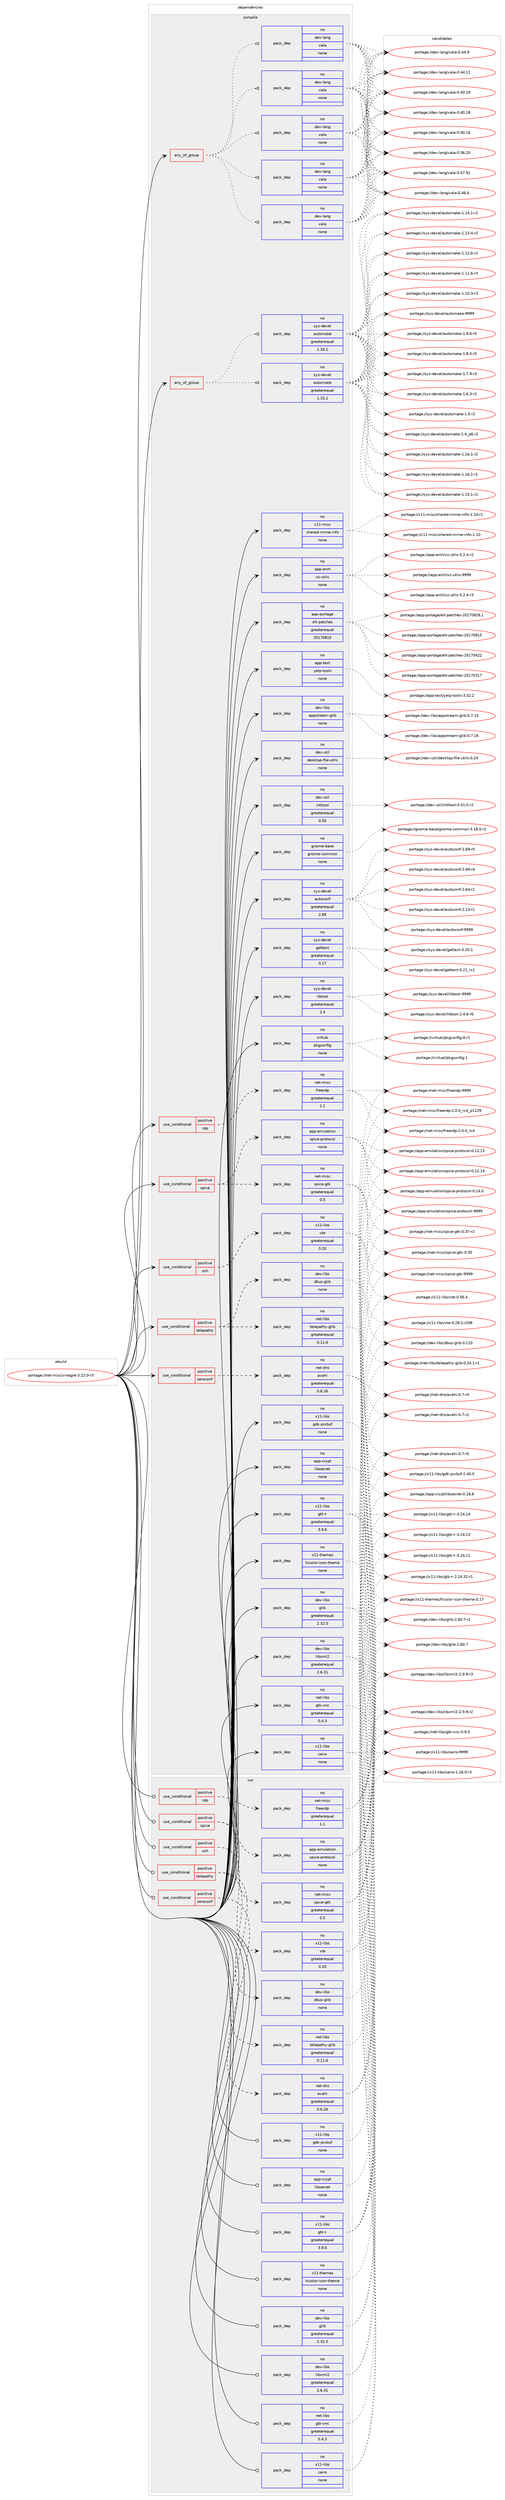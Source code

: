 digraph prolog {

# *************
# Graph options
# *************

newrank=true;
concentrate=true;
compound=true;
graph [rankdir=LR,fontname=Helvetica,fontsize=10,ranksep=1.5];#, ranksep=2.5, nodesep=0.2];
edge  [arrowhead=vee];
node  [fontname=Helvetica,fontsize=10];

# **********
# The ebuild
# **********

subgraph cluster_leftcol {
color=gray;
rank=same;
label=<<i>ebuild</i>>;
id [label="portage://net-misc/vinagre-3.22.0-r3", color=red, width=4, href="../net-misc/vinagre-3.22.0-r3.svg"];
}

# ****************
# The dependencies
# ****************

subgraph cluster_midcol {
color=gray;
label=<<i>dependencies</i>>;
subgraph cluster_compile {
fillcolor="#eeeeee";
style=filled;
label=<<i>compile</i>>;
subgraph any1869 {
dependency117417 [label=<<TABLE BORDER="0" CELLBORDER="1" CELLSPACING="0" CELLPADDING="4"><TR><TD CELLPADDING="10">any_of_group</TD></TR></TABLE>>, shape=none, color=red];subgraph pack91497 {
dependency117418 [label=<<TABLE BORDER="0" CELLBORDER="1" CELLSPACING="0" CELLPADDING="4" WIDTH="220"><TR><TD ROWSPAN="6" CELLPADDING="30">pack_dep</TD></TR><TR><TD WIDTH="110">no</TD></TR><TR><TD>dev-lang</TD></TR><TR><TD>vala</TD></TR><TR><TD>none</TD></TR><TR><TD></TD></TR></TABLE>>, shape=none, color=blue];
}
dependency117417:e -> dependency117418:w [weight=20,style="dotted",arrowhead="oinv"];
subgraph pack91498 {
dependency117419 [label=<<TABLE BORDER="0" CELLBORDER="1" CELLSPACING="0" CELLPADDING="4" WIDTH="220"><TR><TD ROWSPAN="6" CELLPADDING="30">pack_dep</TD></TR><TR><TD WIDTH="110">no</TD></TR><TR><TD>dev-lang</TD></TR><TR><TD>vala</TD></TR><TR><TD>none</TD></TR><TR><TD></TD></TR></TABLE>>, shape=none, color=blue];
}
dependency117417:e -> dependency117419:w [weight=20,style="dotted",arrowhead="oinv"];
subgraph pack91499 {
dependency117420 [label=<<TABLE BORDER="0" CELLBORDER="1" CELLSPACING="0" CELLPADDING="4" WIDTH="220"><TR><TD ROWSPAN="6" CELLPADDING="30">pack_dep</TD></TR><TR><TD WIDTH="110">no</TD></TR><TR><TD>dev-lang</TD></TR><TR><TD>vala</TD></TR><TR><TD>none</TD></TR><TR><TD></TD></TR></TABLE>>, shape=none, color=blue];
}
dependency117417:e -> dependency117420:w [weight=20,style="dotted",arrowhead="oinv"];
subgraph pack91500 {
dependency117421 [label=<<TABLE BORDER="0" CELLBORDER="1" CELLSPACING="0" CELLPADDING="4" WIDTH="220"><TR><TD ROWSPAN="6" CELLPADDING="30">pack_dep</TD></TR><TR><TD WIDTH="110">no</TD></TR><TR><TD>dev-lang</TD></TR><TR><TD>vala</TD></TR><TR><TD>none</TD></TR><TR><TD></TD></TR></TABLE>>, shape=none, color=blue];
}
dependency117417:e -> dependency117421:w [weight=20,style="dotted",arrowhead="oinv"];
subgraph pack91501 {
dependency117422 [label=<<TABLE BORDER="0" CELLBORDER="1" CELLSPACING="0" CELLPADDING="4" WIDTH="220"><TR><TD ROWSPAN="6" CELLPADDING="30">pack_dep</TD></TR><TR><TD WIDTH="110">no</TD></TR><TR><TD>dev-lang</TD></TR><TR><TD>vala</TD></TR><TR><TD>none</TD></TR><TR><TD></TD></TR></TABLE>>, shape=none, color=blue];
}
dependency117417:e -> dependency117422:w [weight=20,style="dotted",arrowhead="oinv"];
}
id:e -> dependency117417:w [weight=20,style="solid",arrowhead="vee"];
subgraph any1870 {
dependency117423 [label=<<TABLE BORDER="0" CELLBORDER="1" CELLSPACING="0" CELLPADDING="4"><TR><TD CELLPADDING="10">any_of_group</TD></TR></TABLE>>, shape=none, color=red];subgraph pack91502 {
dependency117424 [label=<<TABLE BORDER="0" CELLBORDER="1" CELLSPACING="0" CELLPADDING="4" WIDTH="220"><TR><TD ROWSPAN="6" CELLPADDING="30">pack_dep</TD></TR><TR><TD WIDTH="110">no</TD></TR><TR><TD>sys-devel</TD></TR><TR><TD>automake</TD></TR><TR><TD>greaterequal</TD></TR><TR><TD>1.16.1</TD></TR></TABLE>>, shape=none, color=blue];
}
dependency117423:e -> dependency117424:w [weight=20,style="dotted",arrowhead="oinv"];
subgraph pack91503 {
dependency117425 [label=<<TABLE BORDER="0" CELLBORDER="1" CELLSPACING="0" CELLPADDING="4" WIDTH="220"><TR><TD ROWSPAN="6" CELLPADDING="30">pack_dep</TD></TR><TR><TD WIDTH="110">no</TD></TR><TR><TD>sys-devel</TD></TR><TR><TD>automake</TD></TR><TR><TD>greaterequal</TD></TR><TR><TD>1.15.1</TD></TR></TABLE>>, shape=none, color=blue];
}
dependency117423:e -> dependency117425:w [weight=20,style="dotted",arrowhead="oinv"];
}
id:e -> dependency117423:w [weight=20,style="solid",arrowhead="vee"];
subgraph cond23948 {
dependency117426 [label=<<TABLE BORDER="0" CELLBORDER="1" CELLSPACING="0" CELLPADDING="4"><TR><TD ROWSPAN="3" CELLPADDING="10">use_conditional</TD></TR><TR><TD>positive</TD></TR><TR><TD>rdp</TD></TR></TABLE>>, shape=none, color=red];
subgraph pack91504 {
dependency117427 [label=<<TABLE BORDER="0" CELLBORDER="1" CELLSPACING="0" CELLPADDING="4" WIDTH="220"><TR><TD ROWSPAN="6" CELLPADDING="30">pack_dep</TD></TR><TR><TD WIDTH="110">no</TD></TR><TR><TD>net-misc</TD></TR><TR><TD>freerdp</TD></TR><TR><TD>greaterequal</TD></TR><TR><TD>1.1</TD></TR></TABLE>>, shape=none, color=blue];
}
dependency117426:e -> dependency117427:w [weight=20,style="dashed",arrowhead="vee"];
}
id:e -> dependency117426:w [weight=20,style="solid",arrowhead="vee"];
subgraph cond23949 {
dependency117428 [label=<<TABLE BORDER="0" CELLBORDER="1" CELLSPACING="0" CELLPADDING="4"><TR><TD ROWSPAN="3" CELLPADDING="10">use_conditional</TD></TR><TR><TD>positive</TD></TR><TR><TD>spice</TD></TR></TABLE>>, shape=none, color=red];
subgraph pack91505 {
dependency117429 [label=<<TABLE BORDER="0" CELLBORDER="1" CELLSPACING="0" CELLPADDING="4" WIDTH="220"><TR><TD ROWSPAN="6" CELLPADDING="30">pack_dep</TD></TR><TR><TD WIDTH="110">no</TD></TR><TR><TD>app-emulation</TD></TR><TR><TD>spice-protocol</TD></TR><TR><TD>none</TD></TR><TR><TD></TD></TR></TABLE>>, shape=none, color=blue];
}
dependency117428:e -> dependency117429:w [weight=20,style="dashed",arrowhead="vee"];
subgraph pack91506 {
dependency117430 [label=<<TABLE BORDER="0" CELLBORDER="1" CELLSPACING="0" CELLPADDING="4" WIDTH="220"><TR><TD ROWSPAN="6" CELLPADDING="30">pack_dep</TD></TR><TR><TD WIDTH="110">no</TD></TR><TR><TD>net-misc</TD></TR><TR><TD>spice-gtk</TD></TR><TR><TD>greaterequal</TD></TR><TR><TD>0.5</TD></TR></TABLE>>, shape=none, color=blue];
}
dependency117428:e -> dependency117430:w [weight=20,style="dashed",arrowhead="vee"];
}
id:e -> dependency117428:w [weight=20,style="solid",arrowhead="vee"];
subgraph cond23950 {
dependency117431 [label=<<TABLE BORDER="0" CELLBORDER="1" CELLSPACING="0" CELLPADDING="4"><TR><TD ROWSPAN="3" CELLPADDING="10">use_conditional</TD></TR><TR><TD>positive</TD></TR><TR><TD>ssh</TD></TR></TABLE>>, shape=none, color=red];
subgraph pack91507 {
dependency117432 [label=<<TABLE BORDER="0" CELLBORDER="1" CELLSPACING="0" CELLPADDING="4" WIDTH="220"><TR><TD ROWSPAN="6" CELLPADDING="30">pack_dep</TD></TR><TR><TD WIDTH="110">no</TD></TR><TR><TD>x11-libs</TD></TR><TR><TD>vte</TD></TR><TR><TD>greaterequal</TD></TR><TR><TD>0.20</TD></TR></TABLE>>, shape=none, color=blue];
}
dependency117431:e -> dependency117432:w [weight=20,style="dashed",arrowhead="vee"];
}
id:e -> dependency117431:w [weight=20,style="solid",arrowhead="vee"];
subgraph cond23951 {
dependency117433 [label=<<TABLE BORDER="0" CELLBORDER="1" CELLSPACING="0" CELLPADDING="4"><TR><TD ROWSPAN="3" CELLPADDING="10">use_conditional</TD></TR><TR><TD>positive</TD></TR><TR><TD>telepathy</TD></TR></TABLE>>, shape=none, color=red];
subgraph pack91508 {
dependency117434 [label=<<TABLE BORDER="0" CELLBORDER="1" CELLSPACING="0" CELLPADDING="4" WIDTH="220"><TR><TD ROWSPAN="6" CELLPADDING="30">pack_dep</TD></TR><TR><TD WIDTH="110">no</TD></TR><TR><TD>dev-libs</TD></TR><TR><TD>dbus-glib</TD></TR><TR><TD>none</TD></TR><TR><TD></TD></TR></TABLE>>, shape=none, color=blue];
}
dependency117433:e -> dependency117434:w [weight=20,style="dashed",arrowhead="vee"];
subgraph pack91509 {
dependency117435 [label=<<TABLE BORDER="0" CELLBORDER="1" CELLSPACING="0" CELLPADDING="4" WIDTH="220"><TR><TD ROWSPAN="6" CELLPADDING="30">pack_dep</TD></TR><TR><TD WIDTH="110">no</TD></TR><TR><TD>net-libs</TD></TR><TR><TD>telepathy-glib</TD></TR><TR><TD>greaterequal</TD></TR><TR><TD>0.11.6</TD></TR></TABLE>>, shape=none, color=blue];
}
dependency117433:e -> dependency117435:w [weight=20,style="dashed",arrowhead="vee"];
}
id:e -> dependency117433:w [weight=20,style="solid",arrowhead="vee"];
subgraph cond23952 {
dependency117436 [label=<<TABLE BORDER="0" CELLBORDER="1" CELLSPACING="0" CELLPADDING="4"><TR><TD ROWSPAN="3" CELLPADDING="10">use_conditional</TD></TR><TR><TD>positive</TD></TR><TR><TD>zeroconf</TD></TR></TABLE>>, shape=none, color=red];
subgraph pack91510 {
dependency117437 [label=<<TABLE BORDER="0" CELLBORDER="1" CELLSPACING="0" CELLPADDING="4" WIDTH="220"><TR><TD ROWSPAN="6" CELLPADDING="30">pack_dep</TD></TR><TR><TD WIDTH="110">no</TD></TR><TR><TD>net-dns</TD></TR><TR><TD>avahi</TD></TR><TR><TD>greaterequal</TD></TR><TR><TD>0.6.26</TD></TR></TABLE>>, shape=none, color=blue];
}
dependency117436:e -> dependency117437:w [weight=20,style="dashed",arrowhead="vee"];
}
id:e -> dependency117436:w [weight=20,style="solid",arrowhead="vee"];
subgraph pack91511 {
dependency117438 [label=<<TABLE BORDER="0" CELLBORDER="1" CELLSPACING="0" CELLPADDING="4" WIDTH="220"><TR><TD ROWSPAN="6" CELLPADDING="30">pack_dep</TD></TR><TR><TD WIDTH="110">no</TD></TR><TR><TD>app-arch</TD></TR><TR><TD>xz-utils</TD></TR><TR><TD>none</TD></TR><TR><TD></TD></TR></TABLE>>, shape=none, color=blue];
}
id:e -> dependency117438:w [weight=20,style="solid",arrowhead="vee"];
subgraph pack91512 {
dependency117439 [label=<<TABLE BORDER="0" CELLBORDER="1" CELLSPACING="0" CELLPADDING="4" WIDTH="220"><TR><TD ROWSPAN="6" CELLPADDING="30">pack_dep</TD></TR><TR><TD WIDTH="110">no</TD></TR><TR><TD>app-crypt</TD></TR><TR><TD>libsecret</TD></TR><TR><TD>none</TD></TR><TR><TD></TD></TR></TABLE>>, shape=none, color=blue];
}
id:e -> dependency117439:w [weight=20,style="solid",arrowhead="vee"];
subgraph pack91513 {
dependency117440 [label=<<TABLE BORDER="0" CELLBORDER="1" CELLSPACING="0" CELLPADDING="4" WIDTH="220"><TR><TD ROWSPAN="6" CELLPADDING="30">pack_dep</TD></TR><TR><TD WIDTH="110">no</TD></TR><TR><TD>app-portage</TD></TR><TR><TD>elt-patches</TD></TR><TR><TD>greaterequal</TD></TR><TR><TD>20170815</TD></TR></TABLE>>, shape=none, color=blue];
}
id:e -> dependency117440:w [weight=20,style="solid",arrowhead="vee"];
subgraph pack91514 {
dependency117441 [label=<<TABLE BORDER="0" CELLBORDER="1" CELLSPACING="0" CELLPADDING="4" WIDTH="220"><TR><TD ROWSPAN="6" CELLPADDING="30">pack_dep</TD></TR><TR><TD WIDTH="110">no</TD></TR><TR><TD>app-text</TD></TR><TR><TD>yelp-tools</TD></TR><TR><TD>none</TD></TR><TR><TD></TD></TR></TABLE>>, shape=none, color=blue];
}
id:e -> dependency117441:w [weight=20,style="solid",arrowhead="vee"];
subgraph pack91515 {
dependency117442 [label=<<TABLE BORDER="0" CELLBORDER="1" CELLSPACING="0" CELLPADDING="4" WIDTH="220"><TR><TD ROWSPAN="6" CELLPADDING="30">pack_dep</TD></TR><TR><TD WIDTH="110">no</TD></TR><TR><TD>dev-libs</TD></TR><TR><TD>appstream-glib</TD></TR><TR><TD>none</TD></TR><TR><TD></TD></TR></TABLE>>, shape=none, color=blue];
}
id:e -> dependency117442:w [weight=20,style="solid",arrowhead="vee"];
subgraph pack91516 {
dependency117443 [label=<<TABLE BORDER="0" CELLBORDER="1" CELLSPACING="0" CELLPADDING="4" WIDTH="220"><TR><TD ROWSPAN="6" CELLPADDING="30">pack_dep</TD></TR><TR><TD WIDTH="110">no</TD></TR><TR><TD>dev-libs</TD></TR><TR><TD>glib</TD></TR><TR><TD>greaterequal</TD></TR><TR><TD>2.32.0</TD></TR></TABLE>>, shape=none, color=blue];
}
id:e -> dependency117443:w [weight=20,style="solid",arrowhead="vee"];
subgraph pack91517 {
dependency117444 [label=<<TABLE BORDER="0" CELLBORDER="1" CELLSPACING="0" CELLPADDING="4" WIDTH="220"><TR><TD ROWSPAN="6" CELLPADDING="30">pack_dep</TD></TR><TR><TD WIDTH="110">no</TD></TR><TR><TD>dev-libs</TD></TR><TR><TD>libxml2</TD></TR><TR><TD>greaterequal</TD></TR><TR><TD>2.6.31</TD></TR></TABLE>>, shape=none, color=blue];
}
id:e -> dependency117444:w [weight=20,style="solid",arrowhead="vee"];
subgraph pack91518 {
dependency117445 [label=<<TABLE BORDER="0" CELLBORDER="1" CELLSPACING="0" CELLPADDING="4" WIDTH="220"><TR><TD ROWSPAN="6" CELLPADDING="30">pack_dep</TD></TR><TR><TD WIDTH="110">no</TD></TR><TR><TD>dev-util</TD></TR><TR><TD>desktop-file-utils</TD></TR><TR><TD>none</TD></TR><TR><TD></TD></TR></TABLE>>, shape=none, color=blue];
}
id:e -> dependency117445:w [weight=20,style="solid",arrowhead="vee"];
subgraph pack91519 {
dependency117446 [label=<<TABLE BORDER="0" CELLBORDER="1" CELLSPACING="0" CELLPADDING="4" WIDTH="220"><TR><TD ROWSPAN="6" CELLPADDING="30">pack_dep</TD></TR><TR><TD WIDTH="110">no</TD></TR><TR><TD>dev-util</TD></TR><TR><TD>intltool</TD></TR><TR><TD>greaterequal</TD></TR><TR><TD>0.50</TD></TR></TABLE>>, shape=none, color=blue];
}
id:e -> dependency117446:w [weight=20,style="solid",arrowhead="vee"];
subgraph pack91520 {
dependency117447 [label=<<TABLE BORDER="0" CELLBORDER="1" CELLSPACING="0" CELLPADDING="4" WIDTH="220"><TR><TD ROWSPAN="6" CELLPADDING="30">pack_dep</TD></TR><TR><TD WIDTH="110">no</TD></TR><TR><TD>gnome-base</TD></TR><TR><TD>gnome-common</TD></TR><TR><TD>none</TD></TR><TR><TD></TD></TR></TABLE>>, shape=none, color=blue];
}
id:e -> dependency117447:w [weight=20,style="solid",arrowhead="vee"];
subgraph pack91521 {
dependency117448 [label=<<TABLE BORDER="0" CELLBORDER="1" CELLSPACING="0" CELLPADDING="4" WIDTH="220"><TR><TD ROWSPAN="6" CELLPADDING="30">pack_dep</TD></TR><TR><TD WIDTH="110">no</TD></TR><TR><TD>net-libs</TD></TR><TR><TD>gtk-vnc</TD></TR><TR><TD>greaterequal</TD></TR><TR><TD>0.4.3</TD></TR></TABLE>>, shape=none, color=blue];
}
id:e -> dependency117448:w [weight=20,style="solid",arrowhead="vee"];
subgraph pack91522 {
dependency117449 [label=<<TABLE BORDER="0" CELLBORDER="1" CELLSPACING="0" CELLPADDING="4" WIDTH="220"><TR><TD ROWSPAN="6" CELLPADDING="30">pack_dep</TD></TR><TR><TD WIDTH="110">no</TD></TR><TR><TD>sys-devel</TD></TR><TR><TD>autoconf</TD></TR><TR><TD>greaterequal</TD></TR><TR><TD>2.69</TD></TR></TABLE>>, shape=none, color=blue];
}
id:e -> dependency117449:w [weight=20,style="solid",arrowhead="vee"];
subgraph pack91523 {
dependency117450 [label=<<TABLE BORDER="0" CELLBORDER="1" CELLSPACING="0" CELLPADDING="4" WIDTH="220"><TR><TD ROWSPAN="6" CELLPADDING="30">pack_dep</TD></TR><TR><TD WIDTH="110">no</TD></TR><TR><TD>sys-devel</TD></TR><TR><TD>gettext</TD></TR><TR><TD>greaterequal</TD></TR><TR><TD>0.17</TD></TR></TABLE>>, shape=none, color=blue];
}
id:e -> dependency117450:w [weight=20,style="solid",arrowhead="vee"];
subgraph pack91524 {
dependency117451 [label=<<TABLE BORDER="0" CELLBORDER="1" CELLSPACING="0" CELLPADDING="4" WIDTH="220"><TR><TD ROWSPAN="6" CELLPADDING="30">pack_dep</TD></TR><TR><TD WIDTH="110">no</TD></TR><TR><TD>sys-devel</TD></TR><TR><TD>libtool</TD></TR><TR><TD>greaterequal</TD></TR><TR><TD>2.4</TD></TR></TABLE>>, shape=none, color=blue];
}
id:e -> dependency117451:w [weight=20,style="solid",arrowhead="vee"];
subgraph pack91525 {
dependency117452 [label=<<TABLE BORDER="0" CELLBORDER="1" CELLSPACING="0" CELLPADDING="4" WIDTH="220"><TR><TD ROWSPAN="6" CELLPADDING="30">pack_dep</TD></TR><TR><TD WIDTH="110">no</TD></TR><TR><TD>virtual</TD></TR><TR><TD>pkgconfig</TD></TR><TR><TD>none</TD></TR><TR><TD></TD></TR></TABLE>>, shape=none, color=blue];
}
id:e -> dependency117452:w [weight=20,style="solid",arrowhead="vee"];
subgraph pack91526 {
dependency117453 [label=<<TABLE BORDER="0" CELLBORDER="1" CELLSPACING="0" CELLPADDING="4" WIDTH="220"><TR><TD ROWSPAN="6" CELLPADDING="30">pack_dep</TD></TR><TR><TD WIDTH="110">no</TD></TR><TR><TD>x11-libs</TD></TR><TR><TD>cairo</TD></TR><TR><TD>none</TD></TR><TR><TD></TD></TR></TABLE>>, shape=none, color=blue];
}
id:e -> dependency117453:w [weight=20,style="solid",arrowhead="vee"];
subgraph pack91527 {
dependency117454 [label=<<TABLE BORDER="0" CELLBORDER="1" CELLSPACING="0" CELLPADDING="4" WIDTH="220"><TR><TD ROWSPAN="6" CELLPADDING="30">pack_dep</TD></TR><TR><TD WIDTH="110">no</TD></TR><TR><TD>x11-libs</TD></TR><TR><TD>gdk-pixbuf</TD></TR><TR><TD>none</TD></TR><TR><TD></TD></TR></TABLE>>, shape=none, color=blue];
}
id:e -> dependency117454:w [weight=20,style="solid",arrowhead="vee"];
subgraph pack91528 {
dependency117455 [label=<<TABLE BORDER="0" CELLBORDER="1" CELLSPACING="0" CELLPADDING="4" WIDTH="220"><TR><TD ROWSPAN="6" CELLPADDING="30">pack_dep</TD></TR><TR><TD WIDTH="110">no</TD></TR><TR><TD>x11-libs</TD></TR><TR><TD>gtk+</TD></TR><TR><TD>greaterequal</TD></TR><TR><TD>3.9.6</TD></TR></TABLE>>, shape=none, color=blue];
}
id:e -> dependency117455:w [weight=20,style="solid",arrowhead="vee"];
subgraph pack91529 {
dependency117456 [label=<<TABLE BORDER="0" CELLBORDER="1" CELLSPACING="0" CELLPADDING="4" WIDTH="220"><TR><TD ROWSPAN="6" CELLPADDING="30">pack_dep</TD></TR><TR><TD WIDTH="110">no</TD></TR><TR><TD>x11-misc</TD></TR><TR><TD>shared-mime-info</TD></TR><TR><TD>none</TD></TR><TR><TD></TD></TR></TABLE>>, shape=none, color=blue];
}
id:e -> dependency117456:w [weight=20,style="solid",arrowhead="vee"];
subgraph pack91530 {
dependency117457 [label=<<TABLE BORDER="0" CELLBORDER="1" CELLSPACING="0" CELLPADDING="4" WIDTH="220"><TR><TD ROWSPAN="6" CELLPADDING="30">pack_dep</TD></TR><TR><TD WIDTH="110">no</TD></TR><TR><TD>x11-themes</TD></TR><TR><TD>hicolor-icon-theme</TD></TR><TR><TD>none</TD></TR><TR><TD></TD></TR></TABLE>>, shape=none, color=blue];
}
id:e -> dependency117457:w [weight=20,style="solid",arrowhead="vee"];
}
subgraph cluster_compileandrun {
fillcolor="#eeeeee";
style=filled;
label=<<i>compile and run</i>>;
}
subgraph cluster_run {
fillcolor="#eeeeee";
style=filled;
label=<<i>run</i>>;
subgraph cond23953 {
dependency117458 [label=<<TABLE BORDER="0" CELLBORDER="1" CELLSPACING="0" CELLPADDING="4"><TR><TD ROWSPAN="3" CELLPADDING="10">use_conditional</TD></TR><TR><TD>positive</TD></TR><TR><TD>rdp</TD></TR></TABLE>>, shape=none, color=red];
subgraph pack91531 {
dependency117459 [label=<<TABLE BORDER="0" CELLBORDER="1" CELLSPACING="0" CELLPADDING="4" WIDTH="220"><TR><TD ROWSPAN="6" CELLPADDING="30">pack_dep</TD></TR><TR><TD WIDTH="110">no</TD></TR><TR><TD>net-misc</TD></TR><TR><TD>freerdp</TD></TR><TR><TD>greaterequal</TD></TR><TR><TD>1.1</TD></TR></TABLE>>, shape=none, color=blue];
}
dependency117458:e -> dependency117459:w [weight=20,style="dashed",arrowhead="vee"];
}
id:e -> dependency117458:w [weight=20,style="solid",arrowhead="odot"];
subgraph cond23954 {
dependency117460 [label=<<TABLE BORDER="0" CELLBORDER="1" CELLSPACING="0" CELLPADDING="4"><TR><TD ROWSPAN="3" CELLPADDING="10">use_conditional</TD></TR><TR><TD>positive</TD></TR><TR><TD>spice</TD></TR></TABLE>>, shape=none, color=red];
subgraph pack91532 {
dependency117461 [label=<<TABLE BORDER="0" CELLBORDER="1" CELLSPACING="0" CELLPADDING="4" WIDTH="220"><TR><TD ROWSPAN="6" CELLPADDING="30">pack_dep</TD></TR><TR><TD WIDTH="110">no</TD></TR><TR><TD>app-emulation</TD></TR><TR><TD>spice-protocol</TD></TR><TR><TD>none</TD></TR><TR><TD></TD></TR></TABLE>>, shape=none, color=blue];
}
dependency117460:e -> dependency117461:w [weight=20,style="dashed",arrowhead="vee"];
subgraph pack91533 {
dependency117462 [label=<<TABLE BORDER="0" CELLBORDER="1" CELLSPACING="0" CELLPADDING="4" WIDTH="220"><TR><TD ROWSPAN="6" CELLPADDING="30">pack_dep</TD></TR><TR><TD WIDTH="110">no</TD></TR><TR><TD>net-misc</TD></TR><TR><TD>spice-gtk</TD></TR><TR><TD>greaterequal</TD></TR><TR><TD>0.5</TD></TR></TABLE>>, shape=none, color=blue];
}
dependency117460:e -> dependency117462:w [weight=20,style="dashed",arrowhead="vee"];
}
id:e -> dependency117460:w [weight=20,style="solid",arrowhead="odot"];
subgraph cond23955 {
dependency117463 [label=<<TABLE BORDER="0" CELLBORDER="1" CELLSPACING="0" CELLPADDING="4"><TR><TD ROWSPAN="3" CELLPADDING="10">use_conditional</TD></TR><TR><TD>positive</TD></TR><TR><TD>ssh</TD></TR></TABLE>>, shape=none, color=red];
subgraph pack91534 {
dependency117464 [label=<<TABLE BORDER="0" CELLBORDER="1" CELLSPACING="0" CELLPADDING="4" WIDTH="220"><TR><TD ROWSPAN="6" CELLPADDING="30">pack_dep</TD></TR><TR><TD WIDTH="110">no</TD></TR><TR><TD>x11-libs</TD></TR><TR><TD>vte</TD></TR><TR><TD>greaterequal</TD></TR><TR><TD>0.20</TD></TR></TABLE>>, shape=none, color=blue];
}
dependency117463:e -> dependency117464:w [weight=20,style="dashed",arrowhead="vee"];
}
id:e -> dependency117463:w [weight=20,style="solid",arrowhead="odot"];
subgraph cond23956 {
dependency117465 [label=<<TABLE BORDER="0" CELLBORDER="1" CELLSPACING="0" CELLPADDING="4"><TR><TD ROWSPAN="3" CELLPADDING="10">use_conditional</TD></TR><TR><TD>positive</TD></TR><TR><TD>telepathy</TD></TR></TABLE>>, shape=none, color=red];
subgraph pack91535 {
dependency117466 [label=<<TABLE BORDER="0" CELLBORDER="1" CELLSPACING="0" CELLPADDING="4" WIDTH="220"><TR><TD ROWSPAN="6" CELLPADDING="30">pack_dep</TD></TR><TR><TD WIDTH="110">no</TD></TR><TR><TD>dev-libs</TD></TR><TR><TD>dbus-glib</TD></TR><TR><TD>none</TD></TR><TR><TD></TD></TR></TABLE>>, shape=none, color=blue];
}
dependency117465:e -> dependency117466:w [weight=20,style="dashed",arrowhead="vee"];
subgraph pack91536 {
dependency117467 [label=<<TABLE BORDER="0" CELLBORDER="1" CELLSPACING="0" CELLPADDING="4" WIDTH="220"><TR><TD ROWSPAN="6" CELLPADDING="30">pack_dep</TD></TR><TR><TD WIDTH="110">no</TD></TR><TR><TD>net-libs</TD></TR><TR><TD>telepathy-glib</TD></TR><TR><TD>greaterequal</TD></TR><TR><TD>0.11.6</TD></TR></TABLE>>, shape=none, color=blue];
}
dependency117465:e -> dependency117467:w [weight=20,style="dashed",arrowhead="vee"];
}
id:e -> dependency117465:w [weight=20,style="solid",arrowhead="odot"];
subgraph cond23957 {
dependency117468 [label=<<TABLE BORDER="0" CELLBORDER="1" CELLSPACING="0" CELLPADDING="4"><TR><TD ROWSPAN="3" CELLPADDING="10">use_conditional</TD></TR><TR><TD>positive</TD></TR><TR><TD>zeroconf</TD></TR></TABLE>>, shape=none, color=red];
subgraph pack91537 {
dependency117469 [label=<<TABLE BORDER="0" CELLBORDER="1" CELLSPACING="0" CELLPADDING="4" WIDTH="220"><TR><TD ROWSPAN="6" CELLPADDING="30">pack_dep</TD></TR><TR><TD WIDTH="110">no</TD></TR><TR><TD>net-dns</TD></TR><TR><TD>avahi</TD></TR><TR><TD>greaterequal</TD></TR><TR><TD>0.6.26</TD></TR></TABLE>>, shape=none, color=blue];
}
dependency117468:e -> dependency117469:w [weight=20,style="dashed",arrowhead="vee"];
}
id:e -> dependency117468:w [weight=20,style="solid",arrowhead="odot"];
subgraph pack91538 {
dependency117470 [label=<<TABLE BORDER="0" CELLBORDER="1" CELLSPACING="0" CELLPADDING="4" WIDTH="220"><TR><TD ROWSPAN="6" CELLPADDING="30">pack_dep</TD></TR><TR><TD WIDTH="110">no</TD></TR><TR><TD>app-crypt</TD></TR><TR><TD>libsecret</TD></TR><TR><TD>none</TD></TR><TR><TD></TD></TR></TABLE>>, shape=none, color=blue];
}
id:e -> dependency117470:w [weight=20,style="solid",arrowhead="odot"];
subgraph pack91539 {
dependency117471 [label=<<TABLE BORDER="0" CELLBORDER="1" CELLSPACING="0" CELLPADDING="4" WIDTH="220"><TR><TD ROWSPAN="6" CELLPADDING="30">pack_dep</TD></TR><TR><TD WIDTH="110">no</TD></TR><TR><TD>dev-libs</TD></TR><TR><TD>glib</TD></TR><TR><TD>greaterequal</TD></TR><TR><TD>2.32.0</TD></TR></TABLE>>, shape=none, color=blue];
}
id:e -> dependency117471:w [weight=20,style="solid",arrowhead="odot"];
subgraph pack91540 {
dependency117472 [label=<<TABLE BORDER="0" CELLBORDER="1" CELLSPACING="0" CELLPADDING="4" WIDTH="220"><TR><TD ROWSPAN="6" CELLPADDING="30">pack_dep</TD></TR><TR><TD WIDTH="110">no</TD></TR><TR><TD>dev-libs</TD></TR><TR><TD>libxml2</TD></TR><TR><TD>greaterequal</TD></TR><TR><TD>2.6.31</TD></TR></TABLE>>, shape=none, color=blue];
}
id:e -> dependency117472:w [weight=20,style="solid",arrowhead="odot"];
subgraph pack91541 {
dependency117473 [label=<<TABLE BORDER="0" CELLBORDER="1" CELLSPACING="0" CELLPADDING="4" WIDTH="220"><TR><TD ROWSPAN="6" CELLPADDING="30">pack_dep</TD></TR><TR><TD WIDTH="110">no</TD></TR><TR><TD>net-libs</TD></TR><TR><TD>gtk-vnc</TD></TR><TR><TD>greaterequal</TD></TR><TR><TD>0.4.3</TD></TR></TABLE>>, shape=none, color=blue];
}
id:e -> dependency117473:w [weight=20,style="solid",arrowhead="odot"];
subgraph pack91542 {
dependency117474 [label=<<TABLE BORDER="0" CELLBORDER="1" CELLSPACING="0" CELLPADDING="4" WIDTH="220"><TR><TD ROWSPAN="6" CELLPADDING="30">pack_dep</TD></TR><TR><TD WIDTH="110">no</TD></TR><TR><TD>x11-libs</TD></TR><TR><TD>cairo</TD></TR><TR><TD>none</TD></TR><TR><TD></TD></TR></TABLE>>, shape=none, color=blue];
}
id:e -> dependency117474:w [weight=20,style="solid",arrowhead="odot"];
subgraph pack91543 {
dependency117475 [label=<<TABLE BORDER="0" CELLBORDER="1" CELLSPACING="0" CELLPADDING="4" WIDTH="220"><TR><TD ROWSPAN="6" CELLPADDING="30">pack_dep</TD></TR><TR><TD WIDTH="110">no</TD></TR><TR><TD>x11-libs</TD></TR><TR><TD>gdk-pixbuf</TD></TR><TR><TD>none</TD></TR><TR><TD></TD></TR></TABLE>>, shape=none, color=blue];
}
id:e -> dependency117475:w [weight=20,style="solid",arrowhead="odot"];
subgraph pack91544 {
dependency117476 [label=<<TABLE BORDER="0" CELLBORDER="1" CELLSPACING="0" CELLPADDING="4" WIDTH="220"><TR><TD ROWSPAN="6" CELLPADDING="30">pack_dep</TD></TR><TR><TD WIDTH="110">no</TD></TR><TR><TD>x11-libs</TD></TR><TR><TD>gtk+</TD></TR><TR><TD>greaterequal</TD></TR><TR><TD>3.9.6</TD></TR></TABLE>>, shape=none, color=blue];
}
id:e -> dependency117476:w [weight=20,style="solid",arrowhead="odot"];
subgraph pack91545 {
dependency117477 [label=<<TABLE BORDER="0" CELLBORDER="1" CELLSPACING="0" CELLPADDING="4" WIDTH="220"><TR><TD ROWSPAN="6" CELLPADDING="30">pack_dep</TD></TR><TR><TD WIDTH="110">no</TD></TR><TR><TD>x11-themes</TD></TR><TR><TD>hicolor-icon-theme</TD></TR><TR><TD>none</TD></TR><TR><TD></TD></TR></TABLE>>, shape=none, color=blue];
}
id:e -> dependency117477:w [weight=20,style="solid",arrowhead="odot"];
}
}

# **************
# The candidates
# **************

subgraph cluster_choices {
rank=same;
color=gray;
label=<<i>candidates</i>>;

subgraph choice91497 {
color=black;
nodesep=1;
choice10010111845108971101034711897108974548465255465749 [label="portage://dev-lang/vala-0.47.91", color=red, width=4,href="../dev-lang/vala-0.47.91.svg"];
choice100101118451089711010347118971089745484652544654 [label="portage://dev-lang/vala-0.46.6", color=red, width=4,href="../dev-lang/vala-0.46.6.svg"];
choice100101118451089711010347118971089745484652524657 [label="portage://dev-lang/vala-0.44.9", color=red, width=4,href="../dev-lang/vala-0.44.9.svg"];
choice10010111845108971101034711897108974548465252464949 [label="portage://dev-lang/vala-0.44.11", color=red, width=4,href="../dev-lang/vala-0.44.11.svg"];
choice10010111845108971101034711897108974548465248464957 [label="portage://dev-lang/vala-0.40.19", color=red, width=4,href="../dev-lang/vala-0.40.19.svg"];
choice10010111845108971101034711897108974548465248464956 [label="portage://dev-lang/vala-0.40.18", color=red, width=4,href="../dev-lang/vala-0.40.18.svg"];
choice10010111845108971101034711897108974548465248464954 [label="portage://dev-lang/vala-0.40.16", color=red, width=4,href="../dev-lang/vala-0.40.16.svg"];
choice10010111845108971101034711897108974548465154465048 [label="portage://dev-lang/vala-0.36.20", color=red, width=4,href="../dev-lang/vala-0.36.20.svg"];
dependency117418:e -> choice10010111845108971101034711897108974548465255465749:w [style=dotted,weight="100"];
dependency117418:e -> choice100101118451089711010347118971089745484652544654:w [style=dotted,weight="100"];
dependency117418:e -> choice100101118451089711010347118971089745484652524657:w [style=dotted,weight="100"];
dependency117418:e -> choice10010111845108971101034711897108974548465252464949:w [style=dotted,weight="100"];
dependency117418:e -> choice10010111845108971101034711897108974548465248464957:w [style=dotted,weight="100"];
dependency117418:e -> choice10010111845108971101034711897108974548465248464956:w [style=dotted,weight="100"];
dependency117418:e -> choice10010111845108971101034711897108974548465248464954:w [style=dotted,weight="100"];
dependency117418:e -> choice10010111845108971101034711897108974548465154465048:w [style=dotted,weight="100"];
}
subgraph choice91498 {
color=black;
nodesep=1;
choice10010111845108971101034711897108974548465255465749 [label="portage://dev-lang/vala-0.47.91", color=red, width=4,href="../dev-lang/vala-0.47.91.svg"];
choice100101118451089711010347118971089745484652544654 [label="portage://dev-lang/vala-0.46.6", color=red, width=4,href="../dev-lang/vala-0.46.6.svg"];
choice100101118451089711010347118971089745484652524657 [label="portage://dev-lang/vala-0.44.9", color=red, width=4,href="../dev-lang/vala-0.44.9.svg"];
choice10010111845108971101034711897108974548465252464949 [label="portage://dev-lang/vala-0.44.11", color=red, width=4,href="../dev-lang/vala-0.44.11.svg"];
choice10010111845108971101034711897108974548465248464957 [label="portage://dev-lang/vala-0.40.19", color=red, width=4,href="../dev-lang/vala-0.40.19.svg"];
choice10010111845108971101034711897108974548465248464956 [label="portage://dev-lang/vala-0.40.18", color=red, width=4,href="../dev-lang/vala-0.40.18.svg"];
choice10010111845108971101034711897108974548465248464954 [label="portage://dev-lang/vala-0.40.16", color=red, width=4,href="../dev-lang/vala-0.40.16.svg"];
choice10010111845108971101034711897108974548465154465048 [label="portage://dev-lang/vala-0.36.20", color=red, width=4,href="../dev-lang/vala-0.36.20.svg"];
dependency117419:e -> choice10010111845108971101034711897108974548465255465749:w [style=dotted,weight="100"];
dependency117419:e -> choice100101118451089711010347118971089745484652544654:w [style=dotted,weight="100"];
dependency117419:e -> choice100101118451089711010347118971089745484652524657:w [style=dotted,weight="100"];
dependency117419:e -> choice10010111845108971101034711897108974548465252464949:w [style=dotted,weight="100"];
dependency117419:e -> choice10010111845108971101034711897108974548465248464957:w [style=dotted,weight="100"];
dependency117419:e -> choice10010111845108971101034711897108974548465248464956:w [style=dotted,weight="100"];
dependency117419:e -> choice10010111845108971101034711897108974548465248464954:w [style=dotted,weight="100"];
dependency117419:e -> choice10010111845108971101034711897108974548465154465048:w [style=dotted,weight="100"];
}
subgraph choice91499 {
color=black;
nodesep=1;
choice10010111845108971101034711897108974548465255465749 [label="portage://dev-lang/vala-0.47.91", color=red, width=4,href="../dev-lang/vala-0.47.91.svg"];
choice100101118451089711010347118971089745484652544654 [label="portage://dev-lang/vala-0.46.6", color=red, width=4,href="../dev-lang/vala-0.46.6.svg"];
choice100101118451089711010347118971089745484652524657 [label="portage://dev-lang/vala-0.44.9", color=red, width=4,href="../dev-lang/vala-0.44.9.svg"];
choice10010111845108971101034711897108974548465252464949 [label="portage://dev-lang/vala-0.44.11", color=red, width=4,href="../dev-lang/vala-0.44.11.svg"];
choice10010111845108971101034711897108974548465248464957 [label="portage://dev-lang/vala-0.40.19", color=red, width=4,href="../dev-lang/vala-0.40.19.svg"];
choice10010111845108971101034711897108974548465248464956 [label="portage://dev-lang/vala-0.40.18", color=red, width=4,href="../dev-lang/vala-0.40.18.svg"];
choice10010111845108971101034711897108974548465248464954 [label="portage://dev-lang/vala-0.40.16", color=red, width=4,href="../dev-lang/vala-0.40.16.svg"];
choice10010111845108971101034711897108974548465154465048 [label="portage://dev-lang/vala-0.36.20", color=red, width=4,href="../dev-lang/vala-0.36.20.svg"];
dependency117420:e -> choice10010111845108971101034711897108974548465255465749:w [style=dotted,weight="100"];
dependency117420:e -> choice100101118451089711010347118971089745484652544654:w [style=dotted,weight="100"];
dependency117420:e -> choice100101118451089711010347118971089745484652524657:w [style=dotted,weight="100"];
dependency117420:e -> choice10010111845108971101034711897108974548465252464949:w [style=dotted,weight="100"];
dependency117420:e -> choice10010111845108971101034711897108974548465248464957:w [style=dotted,weight="100"];
dependency117420:e -> choice10010111845108971101034711897108974548465248464956:w [style=dotted,weight="100"];
dependency117420:e -> choice10010111845108971101034711897108974548465248464954:w [style=dotted,weight="100"];
dependency117420:e -> choice10010111845108971101034711897108974548465154465048:w [style=dotted,weight="100"];
}
subgraph choice91500 {
color=black;
nodesep=1;
choice10010111845108971101034711897108974548465255465749 [label="portage://dev-lang/vala-0.47.91", color=red, width=4,href="../dev-lang/vala-0.47.91.svg"];
choice100101118451089711010347118971089745484652544654 [label="portage://dev-lang/vala-0.46.6", color=red, width=4,href="../dev-lang/vala-0.46.6.svg"];
choice100101118451089711010347118971089745484652524657 [label="portage://dev-lang/vala-0.44.9", color=red, width=4,href="../dev-lang/vala-0.44.9.svg"];
choice10010111845108971101034711897108974548465252464949 [label="portage://dev-lang/vala-0.44.11", color=red, width=4,href="../dev-lang/vala-0.44.11.svg"];
choice10010111845108971101034711897108974548465248464957 [label="portage://dev-lang/vala-0.40.19", color=red, width=4,href="../dev-lang/vala-0.40.19.svg"];
choice10010111845108971101034711897108974548465248464956 [label="portage://dev-lang/vala-0.40.18", color=red, width=4,href="../dev-lang/vala-0.40.18.svg"];
choice10010111845108971101034711897108974548465248464954 [label="portage://dev-lang/vala-0.40.16", color=red, width=4,href="../dev-lang/vala-0.40.16.svg"];
choice10010111845108971101034711897108974548465154465048 [label="portage://dev-lang/vala-0.36.20", color=red, width=4,href="../dev-lang/vala-0.36.20.svg"];
dependency117421:e -> choice10010111845108971101034711897108974548465255465749:w [style=dotted,weight="100"];
dependency117421:e -> choice100101118451089711010347118971089745484652544654:w [style=dotted,weight="100"];
dependency117421:e -> choice100101118451089711010347118971089745484652524657:w [style=dotted,weight="100"];
dependency117421:e -> choice10010111845108971101034711897108974548465252464949:w [style=dotted,weight="100"];
dependency117421:e -> choice10010111845108971101034711897108974548465248464957:w [style=dotted,weight="100"];
dependency117421:e -> choice10010111845108971101034711897108974548465248464956:w [style=dotted,weight="100"];
dependency117421:e -> choice10010111845108971101034711897108974548465248464954:w [style=dotted,weight="100"];
dependency117421:e -> choice10010111845108971101034711897108974548465154465048:w [style=dotted,weight="100"];
}
subgraph choice91501 {
color=black;
nodesep=1;
choice10010111845108971101034711897108974548465255465749 [label="portage://dev-lang/vala-0.47.91", color=red, width=4,href="../dev-lang/vala-0.47.91.svg"];
choice100101118451089711010347118971089745484652544654 [label="portage://dev-lang/vala-0.46.6", color=red, width=4,href="../dev-lang/vala-0.46.6.svg"];
choice100101118451089711010347118971089745484652524657 [label="portage://dev-lang/vala-0.44.9", color=red, width=4,href="../dev-lang/vala-0.44.9.svg"];
choice10010111845108971101034711897108974548465252464949 [label="portage://dev-lang/vala-0.44.11", color=red, width=4,href="../dev-lang/vala-0.44.11.svg"];
choice10010111845108971101034711897108974548465248464957 [label="portage://dev-lang/vala-0.40.19", color=red, width=4,href="../dev-lang/vala-0.40.19.svg"];
choice10010111845108971101034711897108974548465248464956 [label="portage://dev-lang/vala-0.40.18", color=red, width=4,href="../dev-lang/vala-0.40.18.svg"];
choice10010111845108971101034711897108974548465248464954 [label="portage://dev-lang/vala-0.40.16", color=red, width=4,href="../dev-lang/vala-0.40.16.svg"];
choice10010111845108971101034711897108974548465154465048 [label="portage://dev-lang/vala-0.36.20", color=red, width=4,href="../dev-lang/vala-0.36.20.svg"];
dependency117422:e -> choice10010111845108971101034711897108974548465255465749:w [style=dotted,weight="100"];
dependency117422:e -> choice100101118451089711010347118971089745484652544654:w [style=dotted,weight="100"];
dependency117422:e -> choice100101118451089711010347118971089745484652524657:w [style=dotted,weight="100"];
dependency117422:e -> choice10010111845108971101034711897108974548465252464949:w [style=dotted,weight="100"];
dependency117422:e -> choice10010111845108971101034711897108974548465248464957:w [style=dotted,weight="100"];
dependency117422:e -> choice10010111845108971101034711897108974548465248464956:w [style=dotted,weight="100"];
dependency117422:e -> choice10010111845108971101034711897108974548465248464954:w [style=dotted,weight="100"];
dependency117422:e -> choice10010111845108971101034711897108974548465154465048:w [style=dotted,weight="100"];
}
subgraph choice91502 {
color=black;
nodesep=1;
choice115121115451001011181011084797117116111109971071014557575757 [label="portage://sys-devel/automake-9999", color=red, width=4,href="../sys-devel/automake-9999.svg"];
choice115121115451001011181011084797117116111109971071014549465746544511453 [label="portage://sys-devel/automake-1.9.6-r5", color=red, width=4,href="../sys-devel/automake-1.9.6-r5.svg"];
choice115121115451001011181011084797117116111109971071014549465646534511453 [label="portage://sys-devel/automake-1.8.5-r5", color=red, width=4,href="../sys-devel/automake-1.8.5-r5.svg"];
choice115121115451001011181011084797117116111109971071014549465546574511451 [label="portage://sys-devel/automake-1.7.9-r3", color=red, width=4,href="../sys-devel/automake-1.7.9-r3.svg"];
choice115121115451001011181011084797117116111109971071014549465446514511450 [label="portage://sys-devel/automake-1.6.3-r2", color=red, width=4,href="../sys-devel/automake-1.6.3-r2.svg"];
choice11512111545100101118101108479711711611110997107101454946534511450 [label="portage://sys-devel/automake-1.5-r2", color=red, width=4,href="../sys-devel/automake-1.5-r2.svg"];
choice115121115451001011181011084797117116111109971071014549465295112544511450 [label="portage://sys-devel/automake-1.4_p6-r2", color=red, width=4,href="../sys-devel/automake-1.4_p6-r2.svg"];
choice11512111545100101118101108479711711611110997107101454946495446494511450 [label="portage://sys-devel/automake-1.16.1-r2", color=red, width=4,href="../sys-devel/automake-1.16.1-r2.svg"];
choice11512111545100101118101108479711711611110997107101454946495446494511449 [label="portage://sys-devel/automake-1.16.1-r1", color=red, width=4,href="../sys-devel/automake-1.16.1-r1.svg"];
choice11512111545100101118101108479711711611110997107101454946495346494511450 [label="portage://sys-devel/automake-1.15.1-r2", color=red, width=4,href="../sys-devel/automake-1.15.1-r2.svg"];
choice11512111545100101118101108479711711611110997107101454946495246494511450 [label="portage://sys-devel/automake-1.14.1-r2", color=red, width=4,href="../sys-devel/automake-1.14.1-r2.svg"];
choice11512111545100101118101108479711711611110997107101454946495146524511450 [label="portage://sys-devel/automake-1.13.4-r2", color=red, width=4,href="../sys-devel/automake-1.13.4-r2.svg"];
choice11512111545100101118101108479711711611110997107101454946495046544511450 [label="portage://sys-devel/automake-1.12.6-r2", color=red, width=4,href="../sys-devel/automake-1.12.6-r2.svg"];
choice11512111545100101118101108479711711611110997107101454946494946544511451 [label="portage://sys-devel/automake-1.11.6-r3", color=red, width=4,href="../sys-devel/automake-1.11.6-r3.svg"];
choice11512111545100101118101108479711711611110997107101454946494846514511451 [label="portage://sys-devel/automake-1.10.3-r3", color=red, width=4,href="../sys-devel/automake-1.10.3-r3.svg"];
dependency117424:e -> choice115121115451001011181011084797117116111109971071014557575757:w [style=dotted,weight="100"];
dependency117424:e -> choice115121115451001011181011084797117116111109971071014549465746544511453:w [style=dotted,weight="100"];
dependency117424:e -> choice115121115451001011181011084797117116111109971071014549465646534511453:w [style=dotted,weight="100"];
dependency117424:e -> choice115121115451001011181011084797117116111109971071014549465546574511451:w [style=dotted,weight="100"];
dependency117424:e -> choice115121115451001011181011084797117116111109971071014549465446514511450:w [style=dotted,weight="100"];
dependency117424:e -> choice11512111545100101118101108479711711611110997107101454946534511450:w [style=dotted,weight="100"];
dependency117424:e -> choice115121115451001011181011084797117116111109971071014549465295112544511450:w [style=dotted,weight="100"];
dependency117424:e -> choice11512111545100101118101108479711711611110997107101454946495446494511450:w [style=dotted,weight="100"];
dependency117424:e -> choice11512111545100101118101108479711711611110997107101454946495446494511449:w [style=dotted,weight="100"];
dependency117424:e -> choice11512111545100101118101108479711711611110997107101454946495346494511450:w [style=dotted,weight="100"];
dependency117424:e -> choice11512111545100101118101108479711711611110997107101454946495246494511450:w [style=dotted,weight="100"];
dependency117424:e -> choice11512111545100101118101108479711711611110997107101454946495146524511450:w [style=dotted,weight="100"];
dependency117424:e -> choice11512111545100101118101108479711711611110997107101454946495046544511450:w [style=dotted,weight="100"];
dependency117424:e -> choice11512111545100101118101108479711711611110997107101454946494946544511451:w [style=dotted,weight="100"];
dependency117424:e -> choice11512111545100101118101108479711711611110997107101454946494846514511451:w [style=dotted,weight="100"];
}
subgraph choice91503 {
color=black;
nodesep=1;
choice115121115451001011181011084797117116111109971071014557575757 [label="portage://sys-devel/automake-9999", color=red, width=4,href="../sys-devel/automake-9999.svg"];
choice115121115451001011181011084797117116111109971071014549465746544511453 [label="portage://sys-devel/automake-1.9.6-r5", color=red, width=4,href="../sys-devel/automake-1.9.6-r5.svg"];
choice115121115451001011181011084797117116111109971071014549465646534511453 [label="portage://sys-devel/automake-1.8.5-r5", color=red, width=4,href="../sys-devel/automake-1.8.5-r5.svg"];
choice115121115451001011181011084797117116111109971071014549465546574511451 [label="portage://sys-devel/automake-1.7.9-r3", color=red, width=4,href="../sys-devel/automake-1.7.9-r3.svg"];
choice115121115451001011181011084797117116111109971071014549465446514511450 [label="portage://sys-devel/automake-1.6.3-r2", color=red, width=4,href="../sys-devel/automake-1.6.3-r2.svg"];
choice11512111545100101118101108479711711611110997107101454946534511450 [label="portage://sys-devel/automake-1.5-r2", color=red, width=4,href="../sys-devel/automake-1.5-r2.svg"];
choice115121115451001011181011084797117116111109971071014549465295112544511450 [label="portage://sys-devel/automake-1.4_p6-r2", color=red, width=4,href="../sys-devel/automake-1.4_p6-r2.svg"];
choice11512111545100101118101108479711711611110997107101454946495446494511450 [label="portage://sys-devel/automake-1.16.1-r2", color=red, width=4,href="../sys-devel/automake-1.16.1-r2.svg"];
choice11512111545100101118101108479711711611110997107101454946495446494511449 [label="portage://sys-devel/automake-1.16.1-r1", color=red, width=4,href="../sys-devel/automake-1.16.1-r1.svg"];
choice11512111545100101118101108479711711611110997107101454946495346494511450 [label="portage://sys-devel/automake-1.15.1-r2", color=red, width=4,href="../sys-devel/automake-1.15.1-r2.svg"];
choice11512111545100101118101108479711711611110997107101454946495246494511450 [label="portage://sys-devel/automake-1.14.1-r2", color=red, width=4,href="../sys-devel/automake-1.14.1-r2.svg"];
choice11512111545100101118101108479711711611110997107101454946495146524511450 [label="portage://sys-devel/automake-1.13.4-r2", color=red, width=4,href="../sys-devel/automake-1.13.4-r2.svg"];
choice11512111545100101118101108479711711611110997107101454946495046544511450 [label="portage://sys-devel/automake-1.12.6-r2", color=red, width=4,href="../sys-devel/automake-1.12.6-r2.svg"];
choice11512111545100101118101108479711711611110997107101454946494946544511451 [label="portage://sys-devel/automake-1.11.6-r3", color=red, width=4,href="../sys-devel/automake-1.11.6-r3.svg"];
choice11512111545100101118101108479711711611110997107101454946494846514511451 [label="portage://sys-devel/automake-1.10.3-r3", color=red, width=4,href="../sys-devel/automake-1.10.3-r3.svg"];
dependency117425:e -> choice115121115451001011181011084797117116111109971071014557575757:w [style=dotted,weight="100"];
dependency117425:e -> choice115121115451001011181011084797117116111109971071014549465746544511453:w [style=dotted,weight="100"];
dependency117425:e -> choice115121115451001011181011084797117116111109971071014549465646534511453:w [style=dotted,weight="100"];
dependency117425:e -> choice115121115451001011181011084797117116111109971071014549465546574511451:w [style=dotted,weight="100"];
dependency117425:e -> choice115121115451001011181011084797117116111109971071014549465446514511450:w [style=dotted,weight="100"];
dependency117425:e -> choice11512111545100101118101108479711711611110997107101454946534511450:w [style=dotted,weight="100"];
dependency117425:e -> choice115121115451001011181011084797117116111109971071014549465295112544511450:w [style=dotted,weight="100"];
dependency117425:e -> choice11512111545100101118101108479711711611110997107101454946495446494511450:w [style=dotted,weight="100"];
dependency117425:e -> choice11512111545100101118101108479711711611110997107101454946495446494511449:w [style=dotted,weight="100"];
dependency117425:e -> choice11512111545100101118101108479711711611110997107101454946495346494511450:w [style=dotted,weight="100"];
dependency117425:e -> choice11512111545100101118101108479711711611110997107101454946495246494511450:w [style=dotted,weight="100"];
dependency117425:e -> choice11512111545100101118101108479711711611110997107101454946495146524511450:w [style=dotted,weight="100"];
dependency117425:e -> choice11512111545100101118101108479711711611110997107101454946495046544511450:w [style=dotted,weight="100"];
dependency117425:e -> choice11512111545100101118101108479711711611110997107101454946494946544511451:w [style=dotted,weight="100"];
dependency117425:e -> choice11512111545100101118101108479711711611110997107101454946494846514511451:w [style=dotted,weight="100"];
}
subgraph choice91504 {
color=black;
nodesep=1;
choice1101011164510910511599471021141011011141001124557575757 [label="portage://net-misc/freerdp-9999", color=red, width=4,href="../net-misc/freerdp-9999.svg"];
choice1101011164510910511599471021141011011141001124550464846489511499529511249495057 [label="portage://net-misc/freerdp-2.0.0_rc4_p1129", color=red, width=4,href="../net-misc/freerdp-2.0.0_rc4_p1129.svg"];
choice110101116451091051159947102114101101114100112455046484648951149952 [label="portage://net-misc/freerdp-2.0.0_rc4", color=red, width=4,href="../net-misc/freerdp-2.0.0_rc4.svg"];
dependency117427:e -> choice1101011164510910511599471021141011011141001124557575757:w [style=dotted,weight="100"];
dependency117427:e -> choice1101011164510910511599471021141011011141001124550464846489511499529511249495057:w [style=dotted,weight="100"];
dependency117427:e -> choice110101116451091051159947102114101101114100112455046484648951149952:w [style=dotted,weight="100"];
}
subgraph choice91505 {
color=black;
nodesep=1;
choice971121124510110911710897116105111110471151121059910145112114111116111991111084557575757 [label="portage://app-emulation/spice-protocol-9999", color=red, width=4,href="../app-emulation/spice-protocol-9999.svg"];
choice9711211245101109117108971161051111104711511210599101451121141111161119911110845484649524648 [label="portage://app-emulation/spice-protocol-0.14.0", color=red, width=4,href="../app-emulation/spice-protocol-0.14.0.svg"];
choice971121124510110911710897116105111110471151121059910145112114111116111991111084548464950464953 [label="portage://app-emulation/spice-protocol-0.12.15", color=red, width=4,href="../app-emulation/spice-protocol-0.12.15.svg"];
choice971121124510110911710897116105111110471151121059910145112114111116111991111084548464950464952 [label="portage://app-emulation/spice-protocol-0.12.14", color=red, width=4,href="../app-emulation/spice-protocol-0.12.14.svg"];
dependency117429:e -> choice971121124510110911710897116105111110471151121059910145112114111116111991111084557575757:w [style=dotted,weight="100"];
dependency117429:e -> choice9711211245101109117108971161051111104711511210599101451121141111161119911110845484649524648:w [style=dotted,weight="100"];
dependency117429:e -> choice971121124510110911710897116105111110471151121059910145112114111116111991111084548464950464953:w [style=dotted,weight="100"];
dependency117429:e -> choice971121124510110911710897116105111110471151121059910145112114111116111991111084548464950464952:w [style=dotted,weight="100"];
}
subgraph choice91506 {
color=black;
nodesep=1;
choice11010111645109105115994711511210599101451031161074557575757 [label="portage://net-misc/spice-gtk-9999", color=red, width=4,href="../net-misc/spice-gtk-9999.svg"];
choice110101116451091051159947115112105991014510311610745484651554511450 [label="portage://net-misc/spice-gtk-0.37-r2", color=red, width=4,href="../net-misc/spice-gtk-0.37-r2.svg"];
choice11010111645109105115994711511210599101451031161074548465153 [label="portage://net-misc/spice-gtk-0.35", color=red, width=4,href="../net-misc/spice-gtk-0.35.svg"];
dependency117430:e -> choice11010111645109105115994711511210599101451031161074557575757:w [style=dotted,weight="100"];
dependency117430:e -> choice110101116451091051159947115112105991014510311610745484651554511450:w [style=dotted,weight="100"];
dependency117430:e -> choice11010111645109105115994711511210599101451031161074548465153:w [style=dotted,weight="100"];
}
subgraph choice91507 {
color=black;
nodesep=1;
choice120494945108105981154711811610145484653544652 [label="portage://x11-libs/vte-0.56.4", color=red, width=4,href="../x11-libs/vte-0.56.4.svg"];
choice12049494510810598115471181161014548465056465045114504856 [label="portage://x11-libs/vte-0.28.2-r208", color=red, width=4,href="../x11-libs/vte-0.28.2-r208.svg"];
dependency117432:e -> choice120494945108105981154711811610145484653544652:w [style=dotted,weight="100"];
dependency117432:e -> choice12049494510810598115471181161014548465056465045114504856:w [style=dotted,weight="100"];
}
subgraph choice91508 {
color=black;
nodesep=1;
choice100101118451081059811547100981171154510310810598454846494948 [label="portage://dev-libs/dbus-glib-0.110", color=red, width=4,href="../dev-libs/dbus-glib-0.110.svg"];
dependency117434:e -> choice100101118451081059811547100981171154510310810598454846494948:w [style=dotted,weight="100"];
}
subgraph choice91509 {
color=black;
nodesep=1;
choice110101116451081059811547116101108101112971161041214510310810598454846505246494511449 [label="portage://net-libs/telepathy-glib-0.24.1-r1", color=red, width=4,href="../net-libs/telepathy-glib-0.24.1-r1.svg"];
dependency117435:e -> choice110101116451081059811547116101108101112971161041214510310810598454846505246494511449:w [style=dotted,weight="100"];
}
subgraph choice91510 {
color=black;
nodesep=1;
choice11010111645100110115479711897104105454846554511453 [label="portage://net-dns/avahi-0.7-r5", color=red, width=4,href="../net-dns/avahi-0.7-r5.svg"];
choice11010111645100110115479711897104105454846554511452 [label="portage://net-dns/avahi-0.7-r4", color=red, width=4,href="../net-dns/avahi-0.7-r4.svg"];
choice11010111645100110115479711897104105454846554511450 [label="portage://net-dns/avahi-0.7-r2", color=red, width=4,href="../net-dns/avahi-0.7-r2.svg"];
dependency117437:e -> choice11010111645100110115479711897104105454846554511453:w [style=dotted,weight="100"];
dependency117437:e -> choice11010111645100110115479711897104105454846554511452:w [style=dotted,weight="100"];
dependency117437:e -> choice11010111645100110115479711897104105454846554511450:w [style=dotted,weight="100"];
}
subgraph choice91511 {
color=black;
nodesep=1;
choice9711211245971149910447120122451171161051081154557575757 [label="portage://app-arch/xz-utils-9999", color=red, width=4,href="../app-arch/xz-utils-9999.svg"];
choice9711211245971149910447120122451171161051081154553465046524511451 [label="portage://app-arch/xz-utils-5.2.4-r3", color=red, width=4,href="../app-arch/xz-utils-5.2.4-r3.svg"];
choice9711211245971149910447120122451171161051081154553465046524511450 [label="portage://app-arch/xz-utils-5.2.4-r2", color=red, width=4,href="../app-arch/xz-utils-5.2.4-r2.svg"];
dependency117438:e -> choice9711211245971149910447120122451171161051081154557575757:w [style=dotted,weight="100"];
dependency117438:e -> choice9711211245971149910447120122451171161051081154553465046524511451:w [style=dotted,weight="100"];
dependency117438:e -> choice9711211245971149910447120122451171161051081154553465046524511450:w [style=dotted,weight="100"];
}
subgraph choice91512 {
color=black;
nodesep=1;
choice97112112459911412111211647108105981151019911410111645484649564656 [label="portage://app-crypt/libsecret-0.18.8", color=red, width=4,href="../app-crypt/libsecret-0.18.8.svg"];
dependency117439:e -> choice97112112459911412111211647108105981151019911410111645484649564656:w [style=dotted,weight="100"];
}
subgraph choice91513 {
color=black;
nodesep=1;
choice971121124511211111411697103101471011081164511297116991041011154550484955485650544649 [label="portage://app-portage/elt-patches-20170826.1", color=red, width=4,href="../app-portage/elt-patches-20170826.1.svg"];
choice97112112451121111141169710310147101108116451129711699104101115455048495548564953 [label="portage://app-portage/elt-patches-20170815", color=red, width=4,href="../app-portage/elt-patches-20170815.svg"];
choice97112112451121111141169710310147101108116451129711699104101115455048495548525050 [label="portage://app-portage/elt-patches-20170422", color=red, width=4,href="../app-portage/elt-patches-20170422.svg"];
choice97112112451121111141169710310147101108116451129711699104101115455048495548514955 [label="portage://app-portage/elt-patches-20170317", color=red, width=4,href="../app-portage/elt-patches-20170317.svg"];
dependency117440:e -> choice971121124511211111411697103101471011081164511297116991041011154550484955485650544649:w [style=dotted,weight="100"];
dependency117440:e -> choice97112112451121111141169710310147101108116451129711699104101115455048495548564953:w [style=dotted,weight="100"];
dependency117440:e -> choice97112112451121111141169710310147101108116451129711699104101115455048495548525050:w [style=dotted,weight="100"];
dependency117440:e -> choice97112112451121111141169710310147101108116451129711699104101115455048495548514955:w [style=dotted,weight="100"];
}
subgraph choice91514 {
color=black;
nodesep=1;
choice9711211245116101120116471211011081124511611111110811545514651504650 [label="portage://app-text/yelp-tools-3.32.2", color=red, width=4,href="../app-text/yelp-tools-3.32.2.svg"];
dependency117441:e -> choice9711211245116101120116471211011081124511611111110811545514651504650:w [style=dotted,weight="100"];
}
subgraph choice91515 {
color=black;
nodesep=1;
choice1001011184510810598115479711211211511611410197109451031081059845484655464954 [label="portage://dev-libs/appstream-glib-0.7.16", color=red, width=4,href="../dev-libs/appstream-glib-0.7.16.svg"];
choice1001011184510810598115479711211211511611410197109451031081059845484655464953 [label="portage://dev-libs/appstream-glib-0.7.15", color=red, width=4,href="../dev-libs/appstream-glib-0.7.15.svg"];
dependency117442:e -> choice1001011184510810598115479711211211511611410197109451031081059845484655464954:w [style=dotted,weight="100"];
dependency117442:e -> choice1001011184510810598115479711211211511611410197109451031081059845484655464953:w [style=dotted,weight="100"];
}
subgraph choice91516 {
color=black;
nodesep=1;
choice10010111845108105981154710310810598455046544846554511449 [label="portage://dev-libs/glib-2.60.7-r1", color=red, width=4,href="../dev-libs/glib-2.60.7-r1.svg"];
choice1001011184510810598115471031081059845504654484655 [label="portage://dev-libs/glib-2.60.7", color=red, width=4,href="../dev-libs/glib-2.60.7.svg"];
dependency117443:e -> choice10010111845108105981154710310810598455046544846554511449:w [style=dotted,weight="100"];
dependency117443:e -> choice1001011184510810598115471031081059845504654484655:w [style=dotted,weight="100"];
}
subgraph choice91517 {
color=black;
nodesep=1;
choice10010111845108105981154710810598120109108504550465746574511451 [label="portage://dev-libs/libxml2-2.9.9-r3", color=red, width=4,href="../dev-libs/libxml2-2.9.9-r3.svg"];
choice10010111845108105981154710810598120109108504550465746574511450 [label="portage://dev-libs/libxml2-2.9.9-r2", color=red, width=4,href="../dev-libs/libxml2-2.9.9-r2.svg"];
dependency117444:e -> choice10010111845108105981154710810598120109108504550465746574511451:w [style=dotted,weight="100"];
dependency117444:e -> choice10010111845108105981154710810598120109108504550465746574511450:w [style=dotted,weight="100"];
}
subgraph choice91518 {
color=black;
nodesep=1;
choice100101118451171161051084710010111510711611111245102105108101451171161051081154548465052 [label="portage://dev-util/desktop-file-utils-0.24", color=red, width=4,href="../dev-util/desktop-file-utils-0.24.svg"];
dependency117445:e -> choice100101118451171161051084710010111510711611111245102105108101451171161051081154548465052:w [style=dotted,weight="100"];
}
subgraph choice91519 {
color=black;
nodesep=1;
choice1001011184511711610510847105110116108116111111108454846534946484511450 [label="portage://dev-util/intltool-0.51.0-r2", color=red, width=4,href="../dev-util/intltool-0.51.0-r2.svg"];
dependency117446:e -> choice1001011184511711610510847105110116108116111111108454846534946484511450:w [style=dotted,weight="100"];
}
subgraph choice91520 {
color=black;
nodesep=1;
choice103110111109101459897115101471031101111091014599111109109111110455146495646484511449 [label="portage://gnome-base/gnome-common-3.18.0-r1", color=red, width=4,href="../gnome-base/gnome-common-3.18.0-r1.svg"];
dependency117447:e -> choice103110111109101459897115101471031101111091014599111109109111110455146495646484511449:w [style=dotted,weight="100"];
}
subgraph choice91521 {
color=black;
nodesep=1;
choice1101011164510810598115471031161074511811099454846574648 [label="portage://net-libs/gtk-vnc-0.9.0", color=red, width=4,href="../net-libs/gtk-vnc-0.9.0.svg"];
dependency117448:e -> choice1101011164510810598115471031161074511811099454846574648:w [style=dotted,weight="100"];
}
subgraph choice91522 {
color=black;
nodesep=1;
choice115121115451001011181011084797117116111991111101024557575757 [label="portage://sys-devel/autoconf-9999", color=red, width=4,href="../sys-devel/autoconf-9999.svg"];
choice1151211154510010111810110847971171161119911111010245504654574511453 [label="portage://sys-devel/autoconf-2.69-r5", color=red, width=4,href="../sys-devel/autoconf-2.69-r5.svg"];
choice1151211154510010111810110847971171161119911111010245504654574511452 [label="portage://sys-devel/autoconf-2.69-r4", color=red, width=4,href="../sys-devel/autoconf-2.69-r4.svg"];
choice1151211154510010111810110847971171161119911111010245504654524511449 [label="portage://sys-devel/autoconf-2.64-r1", color=red, width=4,href="../sys-devel/autoconf-2.64-r1.svg"];
choice1151211154510010111810110847971171161119911111010245504649514511449 [label="portage://sys-devel/autoconf-2.13-r1", color=red, width=4,href="../sys-devel/autoconf-2.13-r1.svg"];
dependency117449:e -> choice115121115451001011181011084797117116111991111101024557575757:w [style=dotted,weight="100"];
dependency117449:e -> choice1151211154510010111810110847971171161119911111010245504654574511453:w [style=dotted,weight="100"];
dependency117449:e -> choice1151211154510010111810110847971171161119911111010245504654574511452:w [style=dotted,weight="100"];
dependency117449:e -> choice1151211154510010111810110847971171161119911111010245504654524511449:w [style=dotted,weight="100"];
dependency117449:e -> choice1151211154510010111810110847971171161119911111010245504649514511449:w [style=dotted,weight="100"];
}
subgraph choice91523 {
color=black;
nodesep=1;
choice11512111545100101118101108471031011161161011201164548465049951149949 [label="portage://sys-devel/gettext-0.21_rc1", color=red, width=4,href="../sys-devel/gettext-0.21_rc1.svg"];
choice115121115451001011181011084710310111611610112011645484650484649 [label="portage://sys-devel/gettext-0.20.1", color=red, width=4,href="../sys-devel/gettext-0.20.1.svg"];
dependency117450:e -> choice11512111545100101118101108471031011161161011201164548465049951149949:w [style=dotted,weight="100"];
dependency117450:e -> choice115121115451001011181011084710310111611610112011645484650484649:w [style=dotted,weight="100"];
}
subgraph choice91524 {
color=black;
nodesep=1;
choice1151211154510010111810110847108105981161111111084557575757 [label="portage://sys-devel/libtool-9999", color=red, width=4,href="../sys-devel/libtool-9999.svg"];
choice1151211154510010111810110847108105981161111111084550465246544511454 [label="portage://sys-devel/libtool-2.4.6-r6", color=red, width=4,href="../sys-devel/libtool-2.4.6-r6.svg"];
dependency117451:e -> choice1151211154510010111810110847108105981161111111084557575757:w [style=dotted,weight="100"];
dependency117451:e -> choice1151211154510010111810110847108105981161111111084550465246544511454:w [style=dotted,weight="100"];
}
subgraph choice91525 {
color=black;
nodesep=1;
choice1181051141161179710847112107103991111101021051034549 [label="portage://virtual/pkgconfig-1", color=red, width=4,href="../virtual/pkgconfig-1.svg"];
choice11810511411611797108471121071039911111010210510345484511449 [label="portage://virtual/pkgconfig-0-r1", color=red, width=4,href="../virtual/pkgconfig-0-r1.svg"];
dependency117452:e -> choice1181051141161179710847112107103991111101021051034549:w [style=dotted,weight="100"];
dependency117452:e -> choice11810511411611797108471121071039911111010210510345484511449:w [style=dotted,weight="100"];
}
subgraph choice91526 {
color=black;
nodesep=1;
choice120494945108105981154799971051141114557575757 [label="portage://x11-libs/cairo-9999", color=red, width=4,href="../x11-libs/cairo-9999.svg"];
choice12049494510810598115479997105114111454946495446484511451 [label="portage://x11-libs/cairo-1.16.0-r3", color=red, width=4,href="../x11-libs/cairo-1.16.0-r3.svg"];
dependency117453:e -> choice120494945108105981154799971051141114557575757:w [style=dotted,weight="100"];
dependency117453:e -> choice12049494510810598115479997105114111454946495446484511451:w [style=dotted,weight="100"];
}
subgraph choice91527 {
color=black;
nodesep=1;
choice1204949451081059811547103100107451121051209811710245504652484648 [label="portage://x11-libs/gdk-pixbuf-2.40.0", color=red, width=4,href="../x11-libs/gdk-pixbuf-2.40.0.svg"];
dependency117454:e -> choice1204949451081059811547103100107451121051209811710245504652484648:w [style=dotted,weight="100"];
}
subgraph choice91528 {
color=black;
nodesep=1;
choice1204949451081059811547103116107434551465052464952 [label="portage://x11-libs/gtk+-3.24.14", color=red, width=4,href="../x11-libs/gtk+-3.24.14.svg"];
choice1204949451081059811547103116107434551465052464951 [label="portage://x11-libs/gtk+-3.24.13", color=red, width=4,href="../x11-libs/gtk+-3.24.13.svg"];
choice1204949451081059811547103116107434551465052464949 [label="portage://x11-libs/gtk+-3.24.11", color=red, width=4,href="../x11-libs/gtk+-3.24.11.svg"];
choice12049494510810598115471031161074345504650524651504511449 [label="portage://x11-libs/gtk+-2.24.32-r1", color=red, width=4,href="../x11-libs/gtk+-2.24.32-r1.svg"];
dependency117455:e -> choice1204949451081059811547103116107434551465052464952:w [style=dotted,weight="100"];
dependency117455:e -> choice1204949451081059811547103116107434551465052464951:w [style=dotted,weight="100"];
dependency117455:e -> choice1204949451081059811547103116107434551465052464949:w [style=dotted,weight="100"];
dependency117455:e -> choice12049494510810598115471031161074345504650524651504511449:w [style=dotted,weight="100"];
}
subgraph choice91529 {
color=black;
nodesep=1;
choice120494945109105115994711510497114101100451091051091014510511010211145494649484511449 [label="portage://x11-misc/shared-mime-info-1.10-r1", color=red, width=4,href="../x11-misc/shared-mime-info-1.10-r1.svg"];
choice12049494510910511599471151049711410110045109105109101451051101021114549464948 [label="portage://x11-misc/shared-mime-info-1.10", color=red, width=4,href="../x11-misc/shared-mime-info-1.10.svg"];
dependency117456:e -> choice120494945109105115994711510497114101100451091051091014510511010211145494649484511449:w [style=dotted,weight="100"];
dependency117456:e -> choice12049494510910511599471151049711410110045109105109101451051101021114549464948:w [style=dotted,weight="100"];
}
subgraph choice91530 {
color=black;
nodesep=1;
choice12049494511610410110910111547104105991111081111144510599111110451161041011091014548464955 [label="portage://x11-themes/hicolor-icon-theme-0.17", color=red, width=4,href="../x11-themes/hicolor-icon-theme-0.17.svg"];
dependency117457:e -> choice12049494511610410110910111547104105991111081111144510599111110451161041011091014548464955:w [style=dotted,weight="100"];
}
subgraph choice91531 {
color=black;
nodesep=1;
choice1101011164510910511599471021141011011141001124557575757 [label="portage://net-misc/freerdp-9999", color=red, width=4,href="../net-misc/freerdp-9999.svg"];
choice1101011164510910511599471021141011011141001124550464846489511499529511249495057 [label="portage://net-misc/freerdp-2.0.0_rc4_p1129", color=red, width=4,href="../net-misc/freerdp-2.0.0_rc4_p1129.svg"];
choice110101116451091051159947102114101101114100112455046484648951149952 [label="portage://net-misc/freerdp-2.0.0_rc4", color=red, width=4,href="../net-misc/freerdp-2.0.0_rc4.svg"];
dependency117459:e -> choice1101011164510910511599471021141011011141001124557575757:w [style=dotted,weight="100"];
dependency117459:e -> choice1101011164510910511599471021141011011141001124550464846489511499529511249495057:w [style=dotted,weight="100"];
dependency117459:e -> choice110101116451091051159947102114101101114100112455046484648951149952:w [style=dotted,weight="100"];
}
subgraph choice91532 {
color=black;
nodesep=1;
choice971121124510110911710897116105111110471151121059910145112114111116111991111084557575757 [label="portage://app-emulation/spice-protocol-9999", color=red, width=4,href="../app-emulation/spice-protocol-9999.svg"];
choice9711211245101109117108971161051111104711511210599101451121141111161119911110845484649524648 [label="portage://app-emulation/spice-protocol-0.14.0", color=red, width=4,href="../app-emulation/spice-protocol-0.14.0.svg"];
choice971121124510110911710897116105111110471151121059910145112114111116111991111084548464950464953 [label="portage://app-emulation/spice-protocol-0.12.15", color=red, width=4,href="../app-emulation/spice-protocol-0.12.15.svg"];
choice971121124510110911710897116105111110471151121059910145112114111116111991111084548464950464952 [label="portage://app-emulation/spice-protocol-0.12.14", color=red, width=4,href="../app-emulation/spice-protocol-0.12.14.svg"];
dependency117461:e -> choice971121124510110911710897116105111110471151121059910145112114111116111991111084557575757:w [style=dotted,weight="100"];
dependency117461:e -> choice9711211245101109117108971161051111104711511210599101451121141111161119911110845484649524648:w [style=dotted,weight="100"];
dependency117461:e -> choice971121124510110911710897116105111110471151121059910145112114111116111991111084548464950464953:w [style=dotted,weight="100"];
dependency117461:e -> choice971121124510110911710897116105111110471151121059910145112114111116111991111084548464950464952:w [style=dotted,weight="100"];
}
subgraph choice91533 {
color=black;
nodesep=1;
choice11010111645109105115994711511210599101451031161074557575757 [label="portage://net-misc/spice-gtk-9999", color=red, width=4,href="../net-misc/spice-gtk-9999.svg"];
choice110101116451091051159947115112105991014510311610745484651554511450 [label="portage://net-misc/spice-gtk-0.37-r2", color=red, width=4,href="../net-misc/spice-gtk-0.37-r2.svg"];
choice11010111645109105115994711511210599101451031161074548465153 [label="portage://net-misc/spice-gtk-0.35", color=red, width=4,href="../net-misc/spice-gtk-0.35.svg"];
dependency117462:e -> choice11010111645109105115994711511210599101451031161074557575757:w [style=dotted,weight="100"];
dependency117462:e -> choice110101116451091051159947115112105991014510311610745484651554511450:w [style=dotted,weight="100"];
dependency117462:e -> choice11010111645109105115994711511210599101451031161074548465153:w [style=dotted,weight="100"];
}
subgraph choice91534 {
color=black;
nodesep=1;
choice120494945108105981154711811610145484653544652 [label="portage://x11-libs/vte-0.56.4", color=red, width=4,href="../x11-libs/vte-0.56.4.svg"];
choice12049494510810598115471181161014548465056465045114504856 [label="portage://x11-libs/vte-0.28.2-r208", color=red, width=4,href="../x11-libs/vte-0.28.2-r208.svg"];
dependency117464:e -> choice120494945108105981154711811610145484653544652:w [style=dotted,weight="100"];
dependency117464:e -> choice12049494510810598115471181161014548465056465045114504856:w [style=dotted,weight="100"];
}
subgraph choice91535 {
color=black;
nodesep=1;
choice100101118451081059811547100981171154510310810598454846494948 [label="portage://dev-libs/dbus-glib-0.110", color=red, width=4,href="../dev-libs/dbus-glib-0.110.svg"];
dependency117466:e -> choice100101118451081059811547100981171154510310810598454846494948:w [style=dotted,weight="100"];
}
subgraph choice91536 {
color=black;
nodesep=1;
choice110101116451081059811547116101108101112971161041214510310810598454846505246494511449 [label="portage://net-libs/telepathy-glib-0.24.1-r1", color=red, width=4,href="../net-libs/telepathy-glib-0.24.1-r1.svg"];
dependency117467:e -> choice110101116451081059811547116101108101112971161041214510310810598454846505246494511449:w [style=dotted,weight="100"];
}
subgraph choice91537 {
color=black;
nodesep=1;
choice11010111645100110115479711897104105454846554511453 [label="portage://net-dns/avahi-0.7-r5", color=red, width=4,href="../net-dns/avahi-0.7-r5.svg"];
choice11010111645100110115479711897104105454846554511452 [label="portage://net-dns/avahi-0.7-r4", color=red, width=4,href="../net-dns/avahi-0.7-r4.svg"];
choice11010111645100110115479711897104105454846554511450 [label="portage://net-dns/avahi-0.7-r2", color=red, width=4,href="../net-dns/avahi-0.7-r2.svg"];
dependency117469:e -> choice11010111645100110115479711897104105454846554511453:w [style=dotted,weight="100"];
dependency117469:e -> choice11010111645100110115479711897104105454846554511452:w [style=dotted,weight="100"];
dependency117469:e -> choice11010111645100110115479711897104105454846554511450:w [style=dotted,weight="100"];
}
subgraph choice91538 {
color=black;
nodesep=1;
choice97112112459911412111211647108105981151019911410111645484649564656 [label="portage://app-crypt/libsecret-0.18.8", color=red, width=4,href="../app-crypt/libsecret-0.18.8.svg"];
dependency117470:e -> choice97112112459911412111211647108105981151019911410111645484649564656:w [style=dotted,weight="100"];
}
subgraph choice91539 {
color=black;
nodesep=1;
choice10010111845108105981154710310810598455046544846554511449 [label="portage://dev-libs/glib-2.60.7-r1", color=red, width=4,href="../dev-libs/glib-2.60.7-r1.svg"];
choice1001011184510810598115471031081059845504654484655 [label="portage://dev-libs/glib-2.60.7", color=red, width=4,href="../dev-libs/glib-2.60.7.svg"];
dependency117471:e -> choice10010111845108105981154710310810598455046544846554511449:w [style=dotted,weight="100"];
dependency117471:e -> choice1001011184510810598115471031081059845504654484655:w [style=dotted,weight="100"];
}
subgraph choice91540 {
color=black;
nodesep=1;
choice10010111845108105981154710810598120109108504550465746574511451 [label="portage://dev-libs/libxml2-2.9.9-r3", color=red, width=4,href="../dev-libs/libxml2-2.9.9-r3.svg"];
choice10010111845108105981154710810598120109108504550465746574511450 [label="portage://dev-libs/libxml2-2.9.9-r2", color=red, width=4,href="../dev-libs/libxml2-2.9.9-r2.svg"];
dependency117472:e -> choice10010111845108105981154710810598120109108504550465746574511451:w [style=dotted,weight="100"];
dependency117472:e -> choice10010111845108105981154710810598120109108504550465746574511450:w [style=dotted,weight="100"];
}
subgraph choice91541 {
color=black;
nodesep=1;
choice1101011164510810598115471031161074511811099454846574648 [label="portage://net-libs/gtk-vnc-0.9.0", color=red, width=4,href="../net-libs/gtk-vnc-0.9.0.svg"];
dependency117473:e -> choice1101011164510810598115471031161074511811099454846574648:w [style=dotted,weight="100"];
}
subgraph choice91542 {
color=black;
nodesep=1;
choice120494945108105981154799971051141114557575757 [label="portage://x11-libs/cairo-9999", color=red, width=4,href="../x11-libs/cairo-9999.svg"];
choice12049494510810598115479997105114111454946495446484511451 [label="portage://x11-libs/cairo-1.16.0-r3", color=red, width=4,href="../x11-libs/cairo-1.16.0-r3.svg"];
dependency117474:e -> choice120494945108105981154799971051141114557575757:w [style=dotted,weight="100"];
dependency117474:e -> choice12049494510810598115479997105114111454946495446484511451:w [style=dotted,weight="100"];
}
subgraph choice91543 {
color=black;
nodesep=1;
choice1204949451081059811547103100107451121051209811710245504652484648 [label="portage://x11-libs/gdk-pixbuf-2.40.0", color=red, width=4,href="../x11-libs/gdk-pixbuf-2.40.0.svg"];
dependency117475:e -> choice1204949451081059811547103100107451121051209811710245504652484648:w [style=dotted,weight="100"];
}
subgraph choice91544 {
color=black;
nodesep=1;
choice1204949451081059811547103116107434551465052464952 [label="portage://x11-libs/gtk+-3.24.14", color=red, width=4,href="../x11-libs/gtk+-3.24.14.svg"];
choice1204949451081059811547103116107434551465052464951 [label="portage://x11-libs/gtk+-3.24.13", color=red, width=4,href="../x11-libs/gtk+-3.24.13.svg"];
choice1204949451081059811547103116107434551465052464949 [label="portage://x11-libs/gtk+-3.24.11", color=red, width=4,href="../x11-libs/gtk+-3.24.11.svg"];
choice12049494510810598115471031161074345504650524651504511449 [label="portage://x11-libs/gtk+-2.24.32-r1", color=red, width=4,href="../x11-libs/gtk+-2.24.32-r1.svg"];
dependency117476:e -> choice1204949451081059811547103116107434551465052464952:w [style=dotted,weight="100"];
dependency117476:e -> choice1204949451081059811547103116107434551465052464951:w [style=dotted,weight="100"];
dependency117476:e -> choice1204949451081059811547103116107434551465052464949:w [style=dotted,weight="100"];
dependency117476:e -> choice12049494510810598115471031161074345504650524651504511449:w [style=dotted,weight="100"];
}
subgraph choice91545 {
color=black;
nodesep=1;
choice12049494511610410110910111547104105991111081111144510599111110451161041011091014548464955 [label="portage://x11-themes/hicolor-icon-theme-0.17", color=red, width=4,href="../x11-themes/hicolor-icon-theme-0.17.svg"];
dependency117477:e -> choice12049494511610410110910111547104105991111081111144510599111110451161041011091014548464955:w [style=dotted,weight="100"];
}
}

}
